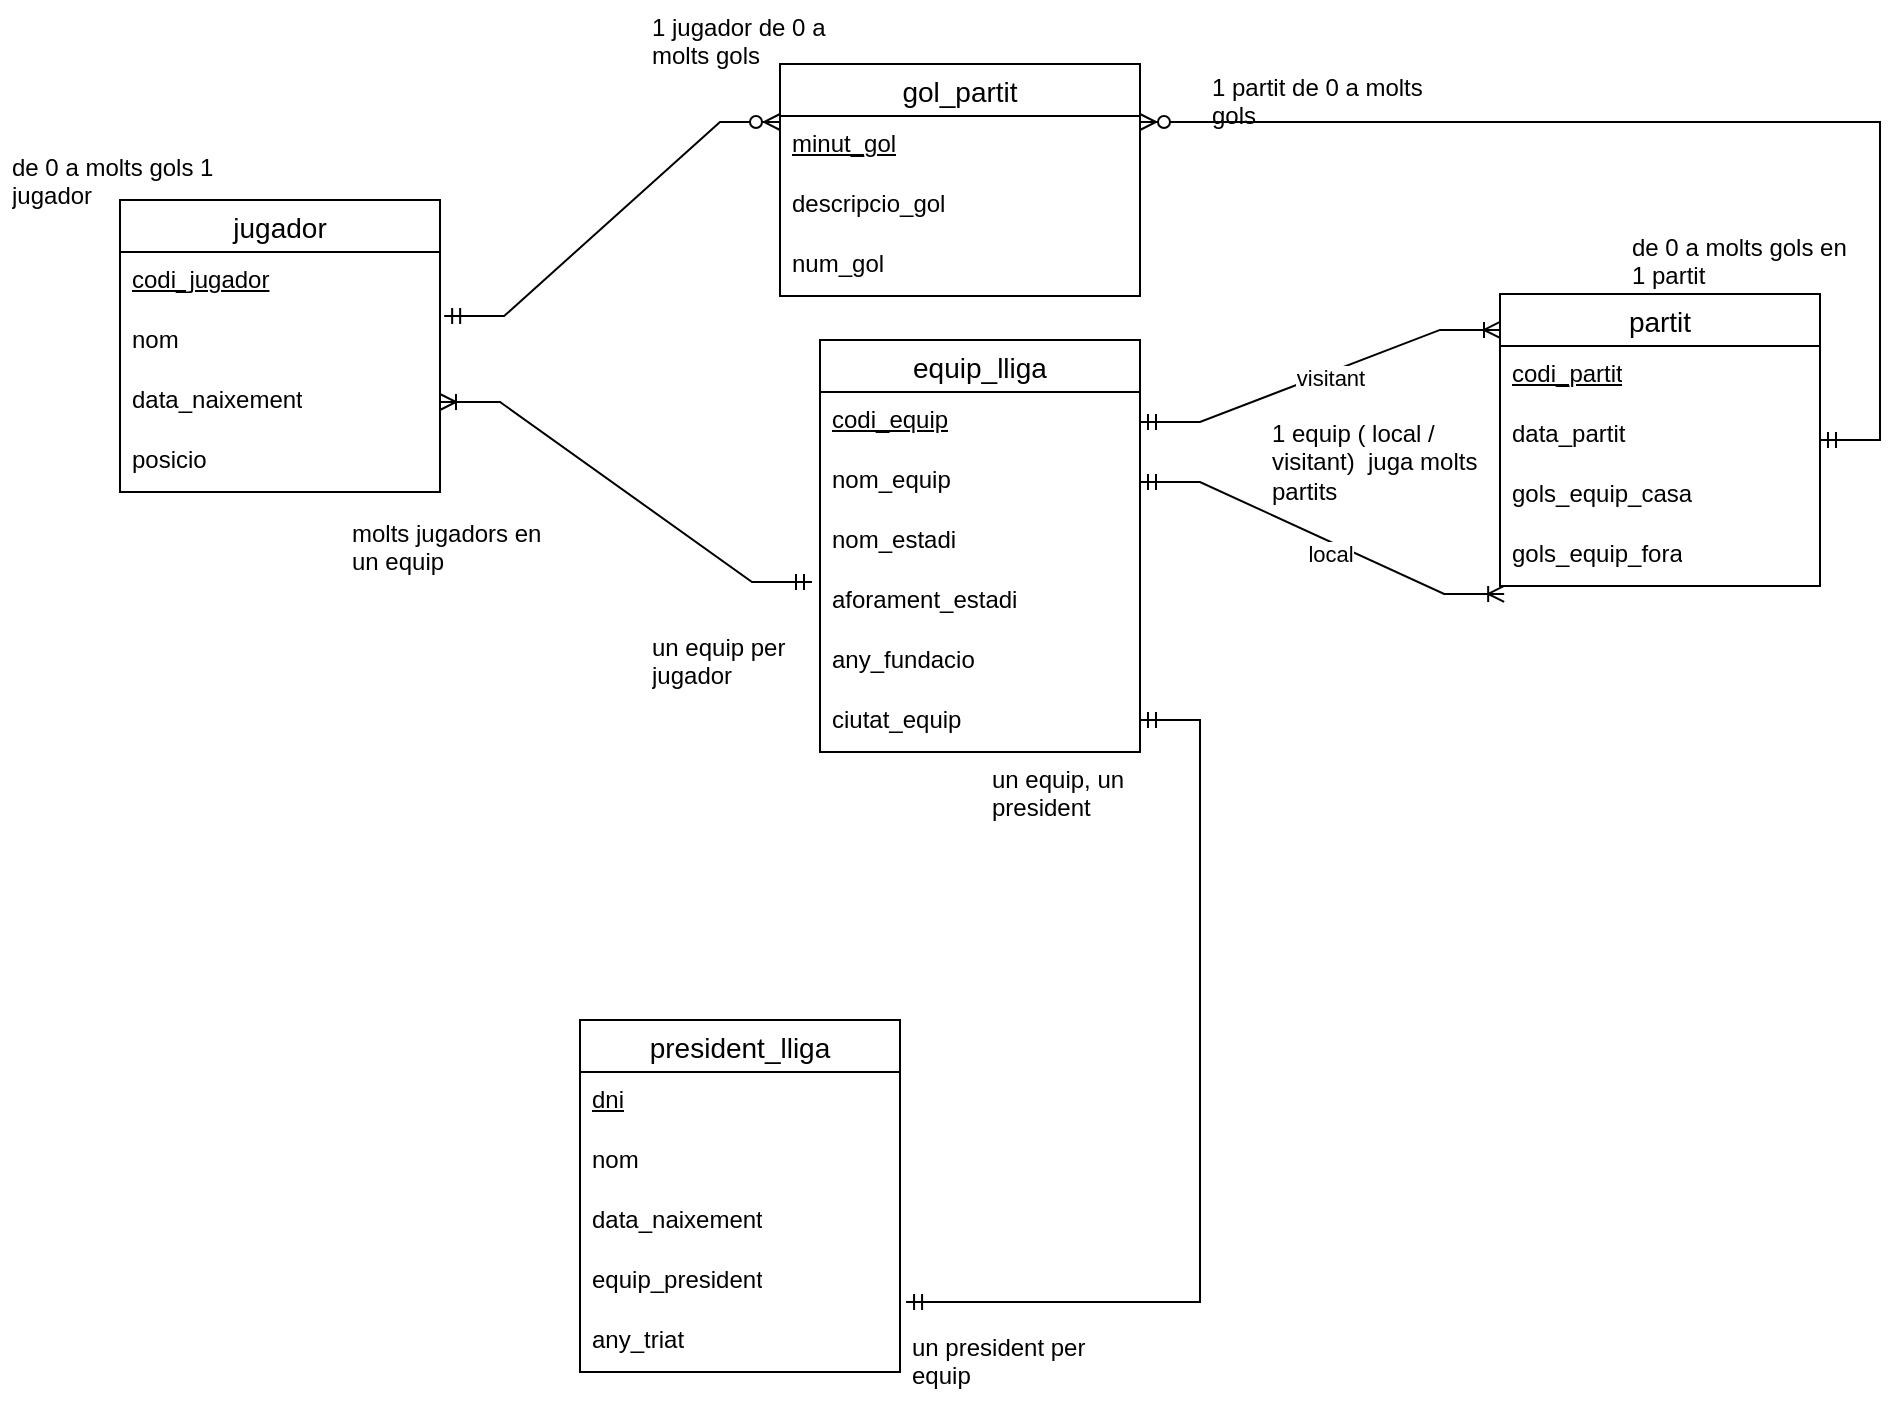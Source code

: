 <mxfile version="24.7.17">
  <diagram name="Pàgina-1" id="MAjly87fxIGBJ7gbjYAO">
    <mxGraphModel dx="1469" dy="869" grid="1" gridSize="10" guides="1" tooltips="1" connect="1" arrows="1" fold="1" page="1" pageScale="1" pageWidth="827" pageHeight="1169" math="0" shadow="0">
      <root>
        <mxCell id="0" />
        <mxCell id="1" parent="0" />
        <mxCell id="cfqMcSnEyNYRxQB_8YAm-1" value="jugador" style="swimlane;fontStyle=0;childLayout=stackLayout;horizontal=1;startSize=26;horizontalStack=0;resizeParent=1;resizeParentMax=0;resizeLast=0;collapsible=1;marginBottom=0;align=center;fontSize=14;" parent="1" vertex="1">
          <mxGeometry x="-80" y="120" width="160" height="146" as="geometry" />
        </mxCell>
        <mxCell id="cfqMcSnEyNYRxQB_8YAm-2" value="&lt;u&gt;codi_jugador&lt;/u&gt;" style="text;strokeColor=none;fillColor=none;spacingLeft=4;spacingRight=4;overflow=hidden;rotatable=0;points=[[0,0.5],[1,0.5]];portConstraint=eastwest;fontSize=12;whiteSpace=wrap;html=1;" parent="cfqMcSnEyNYRxQB_8YAm-1" vertex="1">
          <mxGeometry y="26" width="160" height="30" as="geometry" />
        </mxCell>
        <mxCell id="cfqMcSnEyNYRxQB_8YAm-5" value="nom" style="text;strokeColor=none;fillColor=none;spacingLeft=4;spacingRight=4;overflow=hidden;rotatable=0;points=[[0,0.5],[1,0.5]];portConstraint=eastwest;fontSize=12;whiteSpace=wrap;html=1;" parent="cfqMcSnEyNYRxQB_8YAm-1" vertex="1">
          <mxGeometry y="56" width="160" height="30" as="geometry" />
        </mxCell>
        <mxCell id="cfqMcSnEyNYRxQB_8YAm-3" value="data_naixement" style="text;strokeColor=none;fillColor=none;spacingLeft=4;spacingRight=4;overflow=hidden;rotatable=0;points=[[0,0.5],[1,0.5]];portConstraint=eastwest;fontSize=12;whiteSpace=wrap;html=1;" parent="cfqMcSnEyNYRxQB_8YAm-1" vertex="1">
          <mxGeometry y="86" width="160" height="30" as="geometry" />
        </mxCell>
        <mxCell id="cfqMcSnEyNYRxQB_8YAm-4" value="posicio" style="text;strokeColor=none;fillColor=none;spacingLeft=4;spacingRight=4;overflow=hidden;rotatable=0;points=[[0,0.5],[1,0.5]];portConstraint=eastwest;fontSize=12;whiteSpace=wrap;html=1;" parent="cfqMcSnEyNYRxQB_8YAm-1" vertex="1">
          <mxGeometry y="116" width="160" height="30" as="geometry" />
        </mxCell>
        <mxCell id="cfqMcSnEyNYRxQB_8YAm-6" value="equip_lliga" style="swimlane;fontStyle=0;childLayout=stackLayout;horizontal=1;startSize=26;horizontalStack=0;resizeParent=1;resizeParentMax=0;resizeLast=0;collapsible=1;marginBottom=0;align=center;fontSize=14;" parent="1" vertex="1">
          <mxGeometry x="270" y="190" width="160" height="206" as="geometry" />
        </mxCell>
        <mxCell id="cfqMcSnEyNYRxQB_8YAm-7" value="&lt;u&gt;codi_equip&lt;/u&gt;" style="text;strokeColor=none;fillColor=none;spacingLeft=4;spacingRight=4;overflow=hidden;rotatable=0;points=[[0,0.5],[1,0.5]];portConstraint=eastwest;fontSize=12;whiteSpace=wrap;html=1;" parent="cfqMcSnEyNYRxQB_8YAm-6" vertex="1">
          <mxGeometry y="26" width="160" height="30" as="geometry" />
        </mxCell>
        <mxCell id="cfqMcSnEyNYRxQB_8YAm-8" value="nom_equip" style="text;strokeColor=none;fillColor=none;spacingLeft=4;spacingRight=4;overflow=hidden;rotatable=0;points=[[0,0.5],[1,0.5]];portConstraint=eastwest;fontSize=12;whiteSpace=wrap;html=1;" parent="cfqMcSnEyNYRxQB_8YAm-6" vertex="1">
          <mxGeometry y="56" width="160" height="30" as="geometry" />
        </mxCell>
        <mxCell id="cfqMcSnEyNYRxQB_8YAm-9" value="nom_estadi" style="text;strokeColor=none;fillColor=none;spacingLeft=4;spacingRight=4;overflow=hidden;rotatable=0;points=[[0,0.5],[1,0.5]];portConstraint=eastwest;fontSize=12;whiteSpace=wrap;html=1;" parent="cfqMcSnEyNYRxQB_8YAm-6" vertex="1">
          <mxGeometry y="86" width="160" height="30" as="geometry" />
        </mxCell>
        <mxCell id="cfqMcSnEyNYRxQB_8YAm-16" value="aforament_estadi" style="text;strokeColor=none;fillColor=none;spacingLeft=4;spacingRight=4;overflow=hidden;rotatable=0;points=[[0,0.5],[1,0.5]];portConstraint=eastwest;fontSize=12;whiteSpace=wrap;html=1;" parent="cfqMcSnEyNYRxQB_8YAm-6" vertex="1">
          <mxGeometry y="116" width="160" height="30" as="geometry" />
        </mxCell>
        <mxCell id="cfqMcSnEyNYRxQB_8YAm-10" value="any_fundacio" style="text;strokeColor=none;fillColor=none;spacingLeft=4;spacingRight=4;overflow=hidden;rotatable=0;points=[[0,0.5],[1,0.5]];portConstraint=eastwest;fontSize=12;whiteSpace=wrap;html=1;" parent="cfqMcSnEyNYRxQB_8YAm-6" vertex="1">
          <mxGeometry y="146" width="160" height="30" as="geometry" />
        </mxCell>
        <mxCell id="cfqMcSnEyNYRxQB_8YAm-17" value="ciutat_equip" style="text;strokeColor=none;fillColor=none;spacingLeft=4;spacingRight=4;overflow=hidden;rotatable=0;points=[[0,0.5],[1,0.5]];portConstraint=eastwest;fontSize=12;whiteSpace=wrap;html=1;" parent="cfqMcSnEyNYRxQB_8YAm-6" vertex="1">
          <mxGeometry y="176" width="160" height="30" as="geometry" />
        </mxCell>
        <mxCell id="cfqMcSnEyNYRxQB_8YAm-11" value="partit" style="swimlane;fontStyle=0;childLayout=stackLayout;horizontal=1;startSize=26;horizontalStack=0;resizeParent=1;resizeParentMax=0;resizeLast=0;collapsible=1;marginBottom=0;align=center;fontSize=14;" parent="1" vertex="1">
          <mxGeometry x="610" y="167" width="160" height="146" as="geometry" />
        </mxCell>
        <mxCell id="cfqMcSnEyNYRxQB_8YAm-12" value="&lt;u&gt;codi_partit&lt;/u&gt;" style="text;strokeColor=none;fillColor=none;spacingLeft=4;spacingRight=4;overflow=hidden;rotatable=0;points=[[0,0.5],[1,0.5]];portConstraint=eastwest;fontSize=12;whiteSpace=wrap;html=1;" parent="cfqMcSnEyNYRxQB_8YAm-11" vertex="1">
          <mxGeometry y="26" width="160" height="30" as="geometry" />
        </mxCell>
        <mxCell id="cfqMcSnEyNYRxQB_8YAm-13" value="data_partit" style="text;strokeColor=none;fillColor=none;spacingLeft=4;spacingRight=4;overflow=hidden;rotatable=0;points=[[0,0.5],[1,0.5]];portConstraint=eastwest;fontSize=12;whiteSpace=wrap;html=1;" parent="cfqMcSnEyNYRxQB_8YAm-11" vertex="1">
          <mxGeometry y="56" width="160" height="30" as="geometry" />
        </mxCell>
        <mxCell id="cfqMcSnEyNYRxQB_8YAm-14" value="gols_equip_casa" style="text;strokeColor=none;fillColor=none;spacingLeft=4;spacingRight=4;overflow=hidden;rotatable=0;points=[[0,0.5],[1,0.5]];portConstraint=eastwest;fontSize=12;whiteSpace=wrap;html=1;" parent="cfqMcSnEyNYRxQB_8YAm-11" vertex="1">
          <mxGeometry y="86" width="160" height="30" as="geometry" />
        </mxCell>
        <mxCell id="cfqMcSnEyNYRxQB_8YAm-15" value="gols_equip_fora" style="text;strokeColor=none;fillColor=none;spacingLeft=4;spacingRight=4;overflow=hidden;rotatable=0;points=[[0,0.5],[1,0.5]];portConstraint=eastwest;fontSize=12;whiteSpace=wrap;html=1;" parent="cfqMcSnEyNYRxQB_8YAm-11" vertex="1">
          <mxGeometry y="116" width="160" height="30" as="geometry" />
        </mxCell>
        <mxCell id="cfqMcSnEyNYRxQB_8YAm-18" value="gol_partit" style="swimlane;fontStyle=0;childLayout=stackLayout;horizontal=1;startSize=26;horizontalStack=0;resizeParent=1;resizeParentMax=0;resizeLast=0;collapsible=1;marginBottom=0;align=center;fontSize=14;" parent="1" vertex="1">
          <mxGeometry x="250" y="52" width="180" height="116" as="geometry" />
        </mxCell>
        <mxCell id="cfqMcSnEyNYRxQB_8YAm-19" value="&lt;u&gt;minut_gol&lt;/u&gt;" style="text;strokeColor=none;fillColor=none;spacingLeft=4;spacingRight=4;overflow=hidden;rotatable=0;points=[[0,0.5],[1,0.5]];portConstraint=eastwest;fontSize=12;whiteSpace=wrap;html=1;" parent="cfqMcSnEyNYRxQB_8YAm-18" vertex="1">
          <mxGeometry y="26" width="180" height="30" as="geometry" />
        </mxCell>
        <mxCell id="cfqMcSnEyNYRxQB_8YAm-20" value="descripcio_gol" style="text;strokeColor=none;fillColor=none;spacingLeft=4;spacingRight=4;overflow=hidden;rotatable=0;points=[[0,0.5],[1,0.5]];portConstraint=eastwest;fontSize=12;whiteSpace=wrap;html=1;" parent="cfqMcSnEyNYRxQB_8YAm-18" vertex="1">
          <mxGeometry y="56" width="180" height="30" as="geometry" />
        </mxCell>
        <mxCell id="PyK2KTt20wwOfGCghMNB-15" value="num_gol" style="text;strokeColor=none;fillColor=none;spacingLeft=4;spacingRight=4;overflow=hidden;rotatable=0;points=[[0,0.5],[1,0.5]];portConstraint=eastwest;fontSize=12;whiteSpace=wrap;html=1;" parent="cfqMcSnEyNYRxQB_8YAm-18" vertex="1">
          <mxGeometry y="86" width="180" height="30" as="geometry" />
        </mxCell>
        <mxCell id="cfqMcSnEyNYRxQB_8YAm-23" value="president_lliga" style="swimlane;fontStyle=0;childLayout=stackLayout;horizontal=1;startSize=26;horizontalStack=0;resizeParent=1;resizeParentMax=0;resizeLast=0;collapsible=1;marginBottom=0;align=center;fontSize=14;" parent="1" vertex="1">
          <mxGeometry x="150" y="530" width="160" height="176" as="geometry" />
        </mxCell>
        <mxCell id="cfqMcSnEyNYRxQB_8YAm-24" value="&lt;u&gt;dni&lt;/u&gt;" style="text;strokeColor=none;fillColor=none;spacingLeft=4;spacingRight=4;overflow=hidden;rotatable=0;points=[[0,0.5],[1,0.5]];portConstraint=eastwest;fontSize=12;whiteSpace=wrap;html=1;" parent="cfqMcSnEyNYRxQB_8YAm-23" vertex="1">
          <mxGeometry y="26" width="160" height="30" as="geometry" />
        </mxCell>
        <mxCell id="cfqMcSnEyNYRxQB_8YAm-25" value="nom" style="text;strokeColor=none;fillColor=none;spacingLeft=4;spacingRight=4;overflow=hidden;rotatable=0;points=[[0,0.5],[1,0.5]];portConstraint=eastwest;fontSize=12;whiteSpace=wrap;html=1;" parent="cfqMcSnEyNYRxQB_8YAm-23" vertex="1">
          <mxGeometry y="56" width="160" height="30" as="geometry" />
        </mxCell>
        <mxCell id="cfqMcSnEyNYRxQB_8YAm-26" value="data_naixement" style="text;strokeColor=none;fillColor=none;spacingLeft=4;spacingRight=4;overflow=hidden;rotatable=0;points=[[0,0.5],[1,0.5]];portConstraint=eastwest;fontSize=12;whiteSpace=wrap;html=1;" parent="cfqMcSnEyNYRxQB_8YAm-23" vertex="1">
          <mxGeometry y="86" width="160" height="30" as="geometry" />
        </mxCell>
        <mxCell id="cfqMcSnEyNYRxQB_8YAm-27" value="equip_president&lt;div&gt;&lt;span style=&quot;color: rgba(0, 0, 0, 0); font-family: monospace; font-size: 0px; text-wrap: nowrap;&quot;&gt;%3CmxGraphModel%3E%3Croot%3E%3CmxCell%20id%3D%220%22%2F%3E%3CmxCell%20id%3D%221%22%20parent%3D%220%22%2F%3E%3CmxCell%20id%3D%222%22%20value%3D%22partit%22%20style%3D%22swimlane%3BfontStyle%3D0%3BchildLayout%3DstackLayout%3Bhorizontal%3D1%3BstartSize%3D26%3BhorizontalStack%3D0%3BresizeParent%3D1%3BresizeParentMax%3D0%3BresizeLast%3D0%3Bcollapsible%3D1%3BmarginBottom%3D0%3Balign%3Dcenter%3BfontSize%3D14%3B%22%20vertex%3D%221%22%20parent%3D%221%22%3E%3CmxGeometry%20x%3D%22150%22%20y%3D%22480%22%20width%3D%22160%22%20height%3D%22146%22%20as%3D%22geometry%22%2F%3E%3C%2FmxCell%3E%3CmxCell%20id%3D%223%22%20value%3D%22%26lt%3Bu%26gt%3Bcodi_patit%26lt%3B%2Fu%26gt%3B%22%20style%3D%22text%3BstrokeColor%3Dnone%3BfillColor%3Dnone%3BspacingLeft%3D4%3BspacingRight%3D4%3Boverflow%3Dhidden%3Brotatable%3D0%3Bpoints%3D%5B%5B0%2C0.5%5D%2C%5B1%2C0.5%5D%5D%3BportConstraint%3Deastwest%3BfontSize%3D12%3BwhiteSpace%3Dwrap%3Bhtml%3D1%3B%22%20vertex%3D%221%22%20parent%3D%222%22%3E%3CmxGeometry%20y%3D%2226%22%20width%3D%22160%22%20height%3D%2230%22%20as%3D%22geometry%22%2F%3E%3C%2FmxCell%3E%3CmxCell%20id%3D%224%22%20value%3D%22data_partit%22%20style%3D%22text%3BstrokeColor%3Dnone%3BfillColor%3Dnone%3BspacingLeft%3D4%3BspacingRight%3D4%3Boverflow%3Dhidden%3Brotatable%3D0%3Bpoints%3D%5B%5B0%2C0.5%5D%2C%5B1%2C0.5%5D%5D%3BportConstraint%3Deastwest%3BfontSize%3D12%3BwhiteSpace%3Dwrap%3Bhtml%3D1%3B%22%20vertex%3D%221%22%20parent%3D%222%22%3E%3CmxGeometry%20y%3D%2256%22%20width%3D%22160%22%20height%3D%2230%22%20as%3D%22geometry%22%2F%3E%3C%2FmxCell%3E%3CmxCell%20id%3D%225%22%20value%3D%22gols_equip_casa%22%20style%3D%22text%3BstrokeColor%3Dnone%3BfillColor%3Dnone%3BspacingLeft%3D4%3BspacingRight%3D4%3Boverflow%3Dhidden%3Brotatable%3D0%3Bpoints%3D%5B%5B0%2C0.5%5D%2C%5B1%2C0.5%5D%5D%3BportConstraint%3Deastwest%3BfontSize%3D12%3BwhiteSpace%3Dwrap%3Bhtml%3D1%3B%22%20vertex%3D%221%22%20parent%3D%222%22%3E%3CmxGeometry%20y%3D%2286%22%20width%3D%22160%22%20height%3D%2230%22%20as%3D%22geometry%22%2F%3E%3C%2FmxCell%3E%3CmxCell%20id%3D%226%22%20value%3D%22gols_equip_fora%22%20style%3D%22text%3BstrokeColor%3Dnone%3BfillColor%3Dnone%3BspacingLeft%3D4%3BspacingRight%3D4%3Boverflow%3Dhidden%3Brotatable%3D0%3Bpoints%3D%5B%5B0%2C0.5%5D%2C%5B1%2C0.5%5D%5D%3BportConstraint%3Deastwest%3BfontSize%3D12%3BwhiteSpace%3Dwrap%3Bhtml%3D1%3B%22%20vertex%3D%221%22%20parent%3D%222%22%3E%3CmxGeometry%20y%3D%22116%22%20width%3D%22160%22%20height%3D%2230%22%20as%3D%22geometry%22%2F%3E%3C%2FmxCell%3E%3C%2Froot%3E%3C%2FmxGraphModel%3E&lt;/span&gt;&lt;br&gt;&lt;/div&gt;" style="text;strokeColor=none;fillColor=none;spacingLeft=4;spacingRight=4;overflow=hidden;rotatable=0;points=[[0,0.5],[1,0.5]];portConstraint=eastwest;fontSize=12;whiteSpace=wrap;html=1;" parent="cfqMcSnEyNYRxQB_8YAm-23" vertex="1">
          <mxGeometry y="116" width="160" height="30" as="geometry" />
        </mxCell>
        <mxCell id="cfqMcSnEyNYRxQB_8YAm-33" value="&lt;div&gt;any_triat&lt;/div&gt;" style="text;strokeColor=none;fillColor=none;spacingLeft=4;spacingRight=4;overflow=hidden;rotatable=0;points=[[0,0.5],[1,0.5]];portConstraint=eastwest;fontSize=12;whiteSpace=wrap;html=1;" parent="cfqMcSnEyNYRxQB_8YAm-23" vertex="1">
          <mxGeometry y="146" width="160" height="30" as="geometry" />
        </mxCell>
        <mxCell id="cfqMcSnEyNYRxQB_8YAm-38" value="" style="edgeStyle=entityRelationEdgeStyle;fontSize=12;html=1;endArrow=ERoneToMany;startArrow=ERmandOne;rounded=0;exitX=-0.025;exitY=0.167;exitDx=0;exitDy=0;entryX=1;entryY=0.5;entryDx=0;entryDy=0;exitPerimeter=0;" parent="1" source="cfqMcSnEyNYRxQB_8YAm-16" target="cfqMcSnEyNYRxQB_8YAm-3" edge="1">
          <mxGeometry width="100" height="100" relative="1" as="geometry">
            <mxPoint x="600" y="460" as="sourcePoint" />
            <mxPoint x="140" y="10" as="targetPoint" />
          </mxGeometry>
        </mxCell>
        <mxCell id="cfqMcSnEyNYRxQB_8YAm-39" value="" style="edgeStyle=entityRelationEdgeStyle;fontSize=12;html=1;endArrow=ERmandOne;startArrow=ERmandOne;rounded=0;entryX=1.019;entryY=0.833;entryDx=0;entryDy=0;entryPerimeter=0;" parent="1" target="cfqMcSnEyNYRxQB_8YAm-27" edge="1">
          <mxGeometry width="100" height="100" relative="1" as="geometry">
            <mxPoint x="430" y="380" as="sourcePoint" />
            <mxPoint x="160" y="700" as="targetPoint" />
            <Array as="points">
              <mxPoint x="470" y="440" />
              <mxPoint x="460" y="560" />
              <mxPoint x="190" y="440" />
              <mxPoint x="120" y="470" />
            </Array>
          </mxGeometry>
        </mxCell>
        <mxCell id="cfqMcSnEyNYRxQB_8YAm-40" value="molts jugadors en un equip" style="text;strokeColor=none;fillColor=none;spacingLeft=4;spacingRight=4;overflow=hidden;rotatable=0;points=[[0,0.5],[1,0.5]];portConstraint=eastwest;fontSize=12;whiteSpace=wrap;html=1;" parent="1" vertex="1">
          <mxGeometry x="30" y="273" width="120" height="40" as="geometry" />
        </mxCell>
        <mxCell id="cfqMcSnEyNYRxQB_8YAm-41" value="un equip per jugador" style="text;strokeColor=none;fillColor=none;spacingLeft=4;spacingRight=4;overflow=hidden;rotatable=0;points=[[0,0.5],[1,0.5]];portConstraint=eastwest;fontSize=12;whiteSpace=wrap;html=1;" parent="1" vertex="1">
          <mxGeometry x="180" y="330" width="120" height="40" as="geometry" />
        </mxCell>
        <mxCell id="cfqMcSnEyNYRxQB_8YAm-43" value="un president per equip" style="text;strokeColor=none;fillColor=none;spacingLeft=4;spacingRight=4;overflow=hidden;rotatable=0;points=[[0,0.5],[1,0.5]];portConstraint=eastwest;fontSize=12;whiteSpace=wrap;html=1;" parent="1" vertex="1">
          <mxGeometry x="310" y="680" width="120" height="40" as="geometry" />
        </mxCell>
        <mxCell id="cfqMcSnEyNYRxQB_8YAm-44" value="un equip, un president" style="text;strokeColor=none;fillColor=none;spacingLeft=4;spacingRight=4;overflow=hidden;rotatable=0;points=[[0,0.5],[1,0.5]];portConstraint=eastwest;fontSize=12;whiteSpace=wrap;html=1;" parent="1" vertex="1">
          <mxGeometry x="350" y="396" width="120" height="40" as="geometry" />
        </mxCell>
        <mxCell id="PyK2KTt20wwOfGCghMNB-1" value="" style="edgeStyle=entityRelationEdgeStyle;fontSize=12;html=1;endArrow=ERzeroToMany;startArrow=ERmandOne;rounded=0;exitX=1.013;exitY=0.067;exitDx=0;exitDy=0;exitPerimeter=0;entryX=0;entryY=0.25;entryDx=0;entryDy=0;" parent="1" source="cfqMcSnEyNYRxQB_8YAm-5" target="cfqMcSnEyNYRxQB_8YAm-18" edge="1">
          <mxGeometry width="100" height="100" relative="1" as="geometry">
            <mxPoint x="140" y="200" as="sourcePoint" />
            <mxPoint x="460" y="360" as="targetPoint" />
          </mxGeometry>
        </mxCell>
        <mxCell id="PyK2KTt20wwOfGCghMNB-2" value="" style="edgeStyle=entityRelationEdgeStyle;fontSize=12;html=1;endArrow=ERoneToMany;startArrow=ERmandOne;rounded=0;entryX=0;entryY=0.123;entryDx=0;entryDy=0;entryPerimeter=0;" parent="1" source="cfqMcSnEyNYRxQB_8YAm-7" target="cfqMcSnEyNYRxQB_8YAm-11" edge="1">
          <mxGeometry width="100" height="100" relative="1" as="geometry">
            <mxPoint x="360" y="460" as="sourcePoint" />
            <mxPoint x="460" y="360" as="targetPoint" />
          </mxGeometry>
        </mxCell>
        <mxCell id="PyK2KTt20wwOfGCghMNB-3" value="visitant" style="edgeLabel;html=1;align=center;verticalAlign=middle;resizable=0;points=[];" parent="PyK2KTt20wwOfGCghMNB-2" vertex="1" connectable="0">
          <mxGeometry x="0.051" y="-3" relative="1" as="geometry">
            <mxPoint x="-1" as="offset" />
          </mxGeometry>
        </mxCell>
        <mxCell id="PyK2KTt20wwOfGCghMNB-4" value="" style="edgeStyle=entityRelationEdgeStyle;fontSize=12;html=1;endArrow=ERoneToMany;startArrow=ERmandOne;rounded=0;entryX=0.013;entryY=1.133;entryDx=0;entryDy=0;entryPerimeter=0;" parent="1" source="cfqMcSnEyNYRxQB_8YAm-8" target="cfqMcSnEyNYRxQB_8YAm-15" edge="1">
          <mxGeometry width="100" height="100" relative="1" as="geometry">
            <mxPoint x="437" y="319" as="sourcePoint" />
            <mxPoint x="610" y="248" as="targetPoint" />
          </mxGeometry>
        </mxCell>
        <mxCell id="PyK2KTt20wwOfGCghMNB-7" value="local" style="edgeLabel;html=1;align=center;verticalAlign=middle;resizable=0;points=[];" parent="PyK2KTt20wwOfGCghMNB-4" vertex="1" connectable="0">
          <mxGeometry x="0.069" y="-5" relative="1" as="geometry">
            <mxPoint as="offset" />
          </mxGeometry>
        </mxCell>
        <mxCell id="PyK2KTt20wwOfGCghMNB-9" value="1 equip ( local / visitant)&amp;nbsp; juga molts partits" style="text;strokeColor=none;fillColor=none;spacingLeft=4;spacingRight=4;overflow=hidden;rotatable=0;points=[[0,0.5],[1,0.5]];portConstraint=eastwest;fontSize=12;whiteSpace=wrap;html=1;" parent="1" vertex="1">
          <mxGeometry x="490" y="223" width="120" height="50" as="geometry" />
        </mxCell>
        <mxCell id="PyK2KTt20wwOfGCghMNB-10" value="" style="edgeStyle=entityRelationEdgeStyle;fontSize=12;html=1;endArrow=ERzeroToMany;startArrow=ERmandOne;rounded=0;entryX=1;entryY=0.25;entryDx=0;entryDy=0;" parent="1" target="cfqMcSnEyNYRxQB_8YAm-18" edge="1">
          <mxGeometry width="100" height="100" relative="1" as="geometry">
            <mxPoint x="770" y="240" as="sourcePoint" />
            <mxPoint x="270" y="89" as="targetPoint" />
            <Array as="points">
              <mxPoint x="640" y="90" />
              <mxPoint x="650" y="50" />
            </Array>
          </mxGeometry>
        </mxCell>
        <mxCell id="PyK2KTt20wwOfGCghMNB-11" value="1 partit de 0 a molts gols" style="text;strokeColor=none;fillColor=none;spacingLeft=4;spacingRight=4;overflow=hidden;rotatable=0;points=[[0,0.5],[1,0.5]];portConstraint=eastwest;fontSize=12;whiteSpace=wrap;html=1;" parent="1" vertex="1">
          <mxGeometry x="460" y="50" width="120" height="50" as="geometry" />
        </mxCell>
        <mxCell id="PyK2KTt20wwOfGCghMNB-12" value="de 0 a molts gols en 1 partit" style="text;strokeColor=none;fillColor=none;spacingLeft=4;spacingRight=4;overflow=hidden;rotatable=0;points=[[0,0.5],[1,0.5]];portConstraint=eastwest;fontSize=12;whiteSpace=wrap;html=1;" parent="1" vertex="1">
          <mxGeometry x="670" y="130" width="120" height="50" as="geometry" />
        </mxCell>
        <mxCell id="PyK2KTt20wwOfGCghMNB-13" value="1 jugador de 0 a molts gols" style="text;strokeColor=none;fillColor=none;spacingLeft=4;spacingRight=4;overflow=hidden;rotatable=0;points=[[0,0.5],[1,0.5]];portConstraint=eastwest;fontSize=12;whiteSpace=wrap;html=1;" parent="1" vertex="1">
          <mxGeometry x="180" y="20" width="120" height="40" as="geometry" />
        </mxCell>
        <mxCell id="PyK2KTt20wwOfGCghMNB-14" value="de 0 a molts gols 1 jugador" style="text;strokeColor=none;fillColor=none;spacingLeft=4;spacingRight=4;overflow=hidden;rotatable=0;points=[[0,0.5],[1,0.5]];portConstraint=eastwest;fontSize=12;whiteSpace=wrap;html=1;" parent="1" vertex="1">
          <mxGeometry x="-140" y="90" width="120" height="40" as="geometry" />
        </mxCell>
      </root>
    </mxGraphModel>
  </diagram>
</mxfile>
